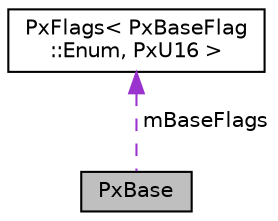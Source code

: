 digraph "PxBase"
{
  edge [fontname="Helvetica",fontsize="10",labelfontname="Helvetica",labelfontsize="10"];
  node [fontname="Helvetica",fontsize="10",shape=record];
  Node38 [label="PxBase",height=0.2,width=0.4,color="black", fillcolor="grey75", style="filled", fontcolor="black"];
  Node39 -> Node38 [dir="back",color="darkorchid3",fontsize="10",style="dashed",label=" mBaseFlags" ,fontname="Helvetica"];
  Node39 [label="PxFlags\< PxBaseFlag\l::Enum, PxU16 \>",height=0.2,width=0.4,color="black", fillcolor="white", style="filled",URL="$classPxFlags.html"];
}
